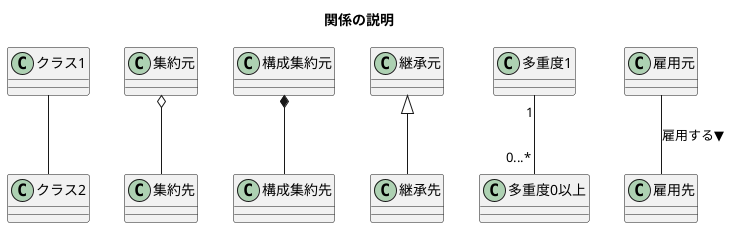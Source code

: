 @startuml hiroka
title:関係の説明

クラス1 -- クラス2
集約元 o-- 集約先
構成集約元 *-- 構成集約先
継承元 <|-- 継承先
多重度1 "1"--"0...*" 多重度0以上
雇用元 -- 雇用先:雇用する▼

@enduml